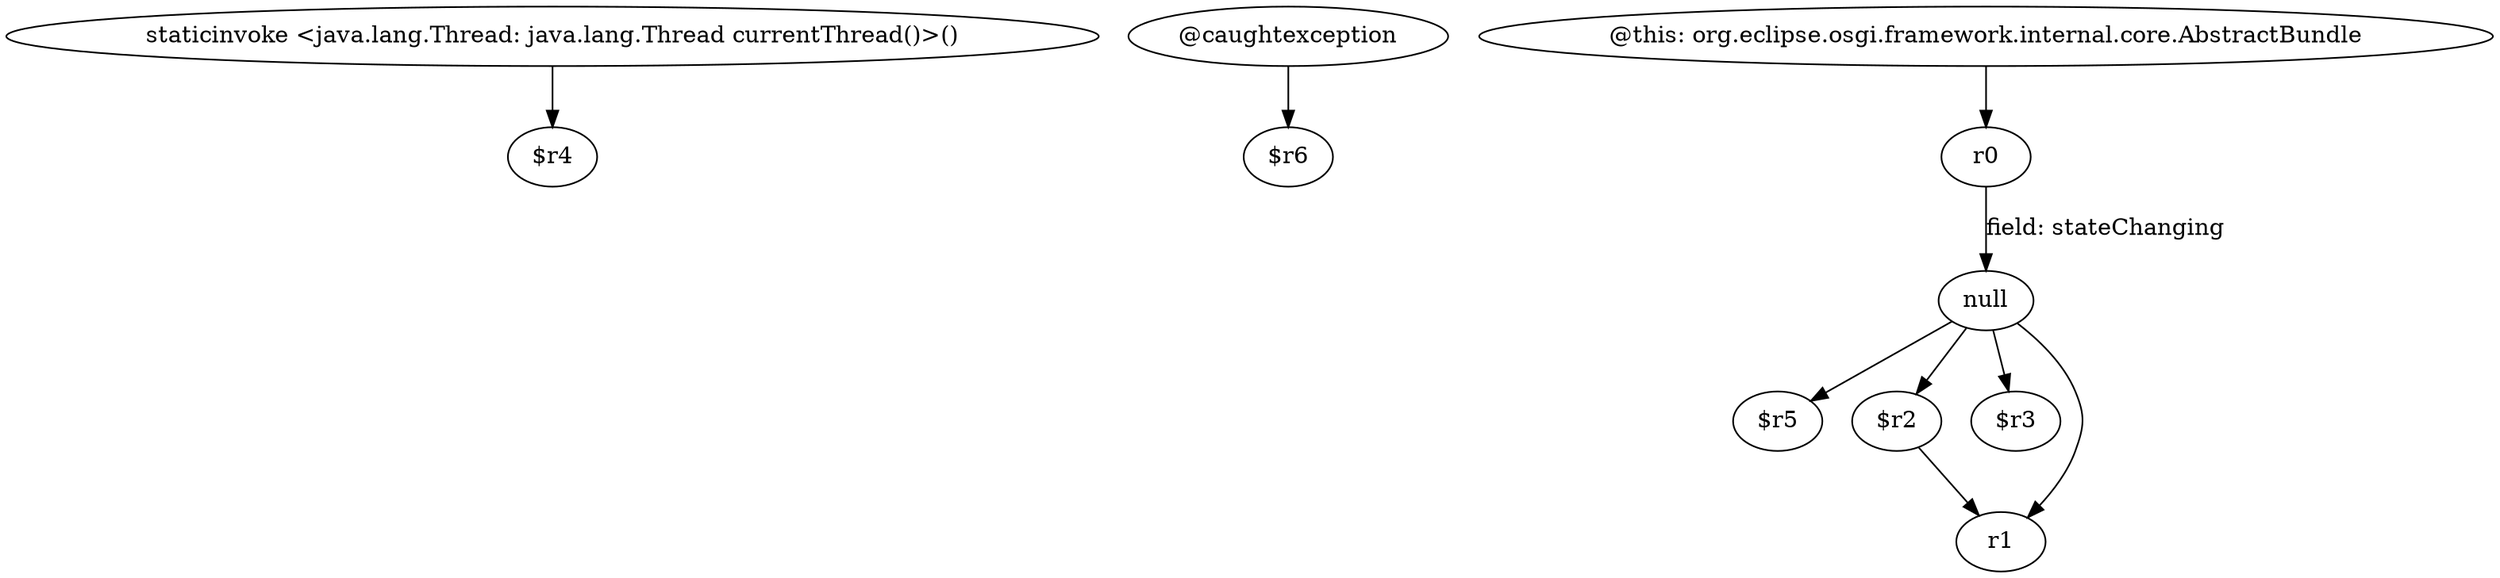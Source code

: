digraph g {
0[label="staticinvoke <java.lang.Thread: java.lang.Thread currentThread()>()"]
1[label="$r4"]
0->1[label=""]
2[label="@caughtexception"]
3[label="$r6"]
2->3[label=""]
4[label="r0"]
5[label="null"]
4->5[label="field: stateChanging"]
6[label="$r5"]
5->6[label=""]
7[label="$r2"]
5->7[label=""]
8[label="$r3"]
5->8[label=""]
9[label="@this: org.eclipse.osgi.framework.internal.core.AbstractBundle"]
9->4[label=""]
10[label="r1"]
5->10[label=""]
7->10[label=""]
}